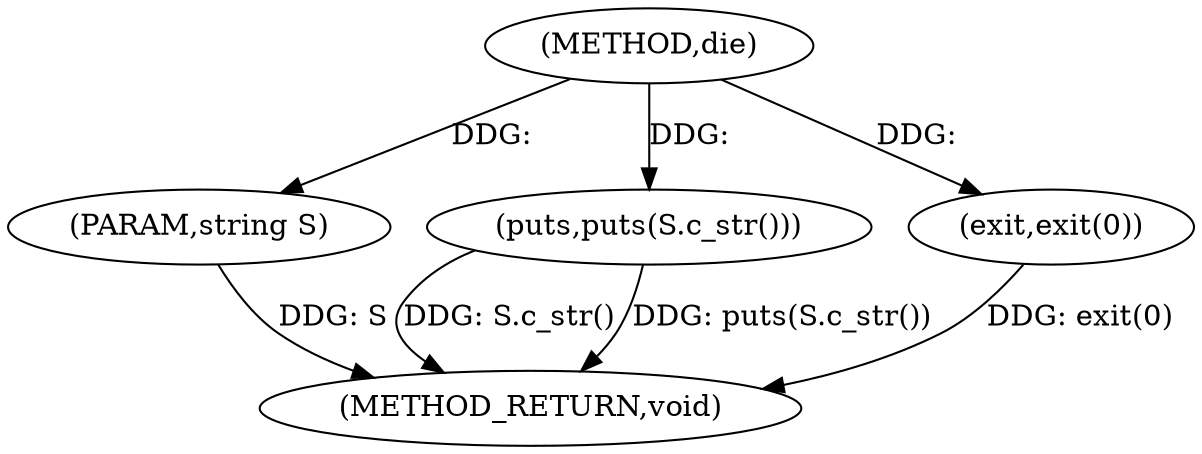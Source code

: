 digraph "die" {  
"1000105" [label = "(METHOD,die)" ]
"1000112" [label = "(METHOD_RETURN,void)" ]
"1000106" [label = "(PARAM,string S)" ]
"1000108" [label = "(puts,puts(S.c_str()))" ]
"1000110" [label = "(exit,exit(0))" ]
  "1000106" -> "1000112"  [ label = "DDG: S"] 
  "1000108" -> "1000112"  [ label = "DDG: S.c_str()"] 
  "1000108" -> "1000112"  [ label = "DDG: puts(S.c_str())"] 
  "1000110" -> "1000112"  [ label = "DDG: exit(0)"] 
  "1000105" -> "1000106"  [ label = "DDG: "] 
  "1000105" -> "1000108"  [ label = "DDG: "] 
  "1000105" -> "1000110"  [ label = "DDG: "] 
}
